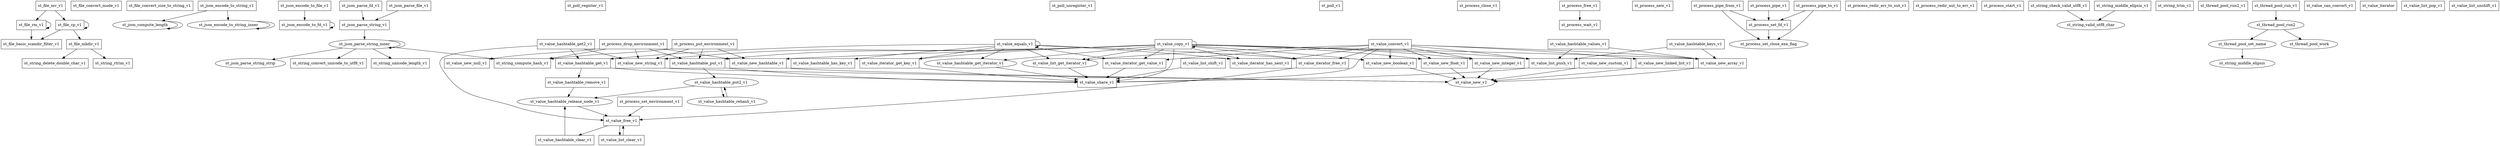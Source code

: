 digraph LibStone {
	st_file_basic_scandir_filter_v1 [shape=box];
	st_file_convert_mode_v1 [shape=box];
	st_file_convert_size_to_string_v1 [shape=box];
	st_file_cp_v1 [shape=box];
	st_file_mkdir_v1 [shape=box];
	st_file_mv_v1 [shape=box];
	st_file_rm_v1 [shape=box];
	st_json_compute_length [shape=oval];
	st_json_encode_to_fd_v1 [shape=box];
	st_json_encode_to_file_v1 [shape=box];
	st_json_encode_to_string_inner [shape=oval];
	st_json_encode_to_string_v1 [shape=box];
	st_json_parse_fd_v1 [shape=box];
	st_json_parse_file_v1 [shape=box];
	st_json_parse_string_inner [shape=oval];
	st_json_parse_string_strip [shape=oval];
	st_json_parse_string_v1 [shape=box];
	st_poll_register_v1 [shape=box];
	st_poll_unregister_v1 [shape=box];
	st_poll_v1 [shape=box];
	st_process_close_v1 [shape=box];
	st_process_drop_environment_v1 [shape=box];
	st_process_free_v1 [shape=box];
	st_process_new_v1 [shape=box];
	st_process_pipe_from_v1 [shape=box];
	st_process_pipe_to_v1 [shape=box];
	st_process_pipe_v1 [shape=box];
	st_process_put_environment_v1 [shape=box];
	st_process_redir_err_to_out_v1 [shape=box];
	st_process_redir_out_to_err_v1 [shape=box];
	st_process_set_close_exe_flag [shape=oval];
	st_process_set_environment_v1 [shape=box];
	st_process_set_fd_v1 [shape=box];
	st_process_start_v1 [shape=box];
	st_process_wait_v1 [shape=box];
	st_string_check_valid_utf8_v1 [shape=box];
	st_string_compute_hash_v1 [shape=box];
	st_string_convert_unicode_to_utf8_v1 [shape=box];
	st_string_delete_double_char_v1 [shape=box];
	st_string_middle_elipsis_v1 [shape=box];
	st_string_rtrim_v1 [shape=box];
	st_string_trim_v1 [shape=box];
	st_string_unicode_length_v1 [shape=box];
	st_string_valid_utf8_char [shape=oval];
	st_thread_pool_run2_v1 [shape=box];
	st_thread_pool_run_v1 [shape=box];
	st_thread_pool_set_name [shape=oval];
	st_thread_pool_work [shape=oval];
	st_value_can_convert_v1 [shape=box];
	st_value_convert_v1 [shape=box];
	st_value_copy_v1 [shape=box];
	st_value_equals_v1 [shape=box];
	st_value_free_v1 [shape=box];
	st_value_hashtable_clear_v1 [shape=box];
	st_value_hashtable_get2_v1 [shape=box];
	st_value_hashtable_get_v1 [shape=box];
	st_value_hashtable_has_key_v1 [shape=box];
	st_value_hashtable_keys_v1 [shape=box];
	st_value_hashtable_put_v1 [shape=box];
	st_value_hashtable_remove_v1 [shape=box];
	st_value_hashtable_values_v1 [shape=box];
	st_value_iterator [shape=box];
	st_value_iterator [shape=box];
	st_value_iterator_free_v1 [shape=box];
	st_value_iterator_get_key_v1 [shape=box];
	st_value_iterator_get_value_v1 [shape=box];
	st_value_iterator_has_next_v1 [shape=box];
	st_value_list_clear_v1 [shape=box];
	st_value_list_pop_v1 [shape=box];
	st_value_list_push_v1 [shape=box];
	st_value_list_shift_v1 [shape=box];
	st_value_list_unshift_v1 [shape=box];
	st_value_new_array_v1 [shape=box];
	st_value_new_boolean_v1 [shape=box];
	st_value_new_custom_v1 [shape=box];
	st_value_new_float_v1 [shape=box];
	st_value_new_hashtable_v1 [shape=box];
	st_value_new_integer_v1 [shape=box];
	st_value_new_linked_list_v1 [shape=box];
	st_value_new_null_v1 [shape=box];
	st_value_new_string_v1 [shape=box];
	st_value_share_v1 [shape=box];
	st_value_new_v1 [shape=oval];
	st_value_hashtable_put2_v1 [shape=oval];
	st_value_hashtable_rehash_v1 [shape=oval];
	st_value_hashtable_release_node_v1 [shape=oval];

	st_file_cp_v1 -> st_file_basic_scandir_filter_v1;
	st_file_cp_v1 -> st_file_cp_v1;
	st_file_cp_v1 -> st_file_mkdir_v1;
	st_file_mkdir_v1 -> st_string_delete_double_char_v1;
	st_file_mkdir_v1 -> st_string_rtrim_v1;
	st_file_mv_v1 -> st_file_cp_v1;
	st_file_mv_v1 -> st_file_rm_v1;
	st_file_rm_v1 -> st_file_basic_scandir_filter_v1;
	st_file_rm_v1 -> st_file_rm_v1;

	st_json_compute_length -> st_json_compute_length;
	st_json_encode_to_fd_v1 -> st_json_encode_to_fd_v1;
	st_json_encode_to_file_v1 -> st_json_encode_to_fd_v1;
	st_json_encode_to_string_inner -> st_json_encode_to_string_inner;
	st_json_encode_to_string_v1 -> st_json_compute_length;
	st_json_encode_to_string_v1 -> st_json_encode_to_string_inner;
	st_json_parse_fd_v1 -> st_json_parse_string_v1;
	st_json_parse_file_v1 -> st_json_parse_string_v1;
	st_json_parse_string_inner -> st_json_parse_string_inner;
	st_json_parse_string_inner -> st_json_parse_string_strip;
	st_json_parse_string_inner -> st_string_compute_hash_v1;
	st_json_parse_string_inner -> st_string_convert_unicode_to_utf8_v1;
	st_json_parse_string_inner -> st_string_unicode_length_v1;
	st_json_parse_string_v1 -> st_json_parse_string_inner;

	st_process_drop_environment_v1 -> st_string_compute_hash_v1;
	st_process_drop_environment_v1 -> st_value_hashtable_put_v1;
	st_process_drop_environment_v1 -> st_value_new_hashtable_v1;
	st_process_drop_environment_v1 -> st_value_new_null_v1;
	st_process_drop_environment_v1 -> st_value_new_string_v1;
	st_process_free_v1 -> st_process_wait_v1;
	st_process_pipe_from_v1 -> st_process_set_close_exe_flag;
	st_process_pipe_from_v1 -> st_process_set_fd_v1;
	st_process_pipe_to_v1 -> st_process_set_close_exe_flag;
	st_process_pipe_to_v1 -> st_process_set_fd_v1;
	st_process_pipe_v1 -> st_process_set_fd_v1;
	st_process_put_environment_v1 -> st_string_compute_hash_v1;
	st_process_put_environment_v1 -> st_value_hashtable_put_v1;
	st_process_put_environment_v1 -> st_value_new_hashtable_v1;
	st_process_put_environment_v1 -> st_value_new_string_v1;
	st_process_set_environment_v1 -> st_value_free_v1;
	st_process_set_fd_v1 -> st_process_set_close_exe_flag;

	st_string_check_valid_utf8_v1 -> st_string_valid_utf8_char;
	st_string_middle_elipsis_v1 -> st_string_valid_utf8_char;

	st_thread_pool_run_v1 -> st_thread_pool_run2;
	st_thread_pool_run2 -> st_thread_pool_set_name;
	st_thread_pool_run2 -> st_thread_pool_work;
	st_thread_pool_set_name -> st_string_middle_elipsis;

	st_value_convert_v1 -> st_value_iterator_free_v1;
	st_value_convert_v1 -> st_value_iterator_get_value_v1;
	st_value_convert_v1 -> st_value_iterator_has_next_v1;
	st_value_convert_v1 -> st_value_list_get_iterator_v1;
	st_value_convert_v1 -> st_value_list_push_v1;
	st_value_convert_v1 -> st_value_new_array_v1;
	st_value_convert_v1 -> st_value_new_boolean_v1;
	st_value_convert_v1 -> st_value_new_float_v1;
	st_value_convert_v1 -> st_value_new_integer_v1;
	st_value_convert_v1 -> st_value_new_linked_list_v1;
	st_value_convert_v1 -> st_value_share_v1;
	st_value_copy_v1 -> st_value_copy_v1;
	st_value_copy_v1 -> st_value_hashtable_get_iterator_v1;
	st_value_copy_v1 -> st_value_hashtable_put_v1;
	st_value_copy_v1 -> st_value_iterator_free_v1;
	st_value_copy_v1 -> st_value_iterator_get_key_v1;
	st_value_copy_v1 -> st_value_iterator_get_value_v1;
	st_value_copy_v1 -> st_value_iterator_has_next_v1;
	st_value_copy_v1 -> st_value_list_get_iterator_v1;
	st_value_copy_v1 -> st_value_list_push_v1;
	st_value_copy_v1 -> st_value_new_array_v1;
	st_value_copy_v1 -> st_value_new_boolean_v1;
	st_value_copy_v1 -> st_value_new_float_v1;
	st_value_copy_v1 -> st_value_new_hashtable_v1;
	st_value_copy_v1 -> st_value_new_integer_v1;
	st_value_copy_v1 -> st_value_new_string_v1;
	st_value_copy_v1 -> st_value_share_v1;
	st_value_equals_v1 -> st_value_equals_v1;
	st_value_equals_v1 -> st_value_hashtable_get_iterator_v1;
	st_value_equals_v1 -> st_value_hashtable_get_v1;
	st_value_equals_v1 -> st_value_hashtable_has_key_v1;
	st_value_equals_v1 -> st_value_iterator_free_v1;
	st_value_equals_v1 -> st_value_iterator_get_key_v1;
	st_value_equals_v1 -> st_value_iterator_get_value_v1;
	st_value_equals_v1 -> st_value_iterator_has_next_v1;
	st_value_equals_v1 -> st_value_list_get_iterator_v1;
	st_value_free_v1 -> st_value_hashtable_clear_v1;
	st_value_free_v1 -> st_value_list_clear_v1;
	st_value_hashtable_clear_v1 -> st_value_hashtable_release_node_v1;
	st_value_hashtable_get2_v1 -> st_value_free_v1;
	st_value_hashtable_get2_v1 -> st_value_hashtable_get_v1;
	st_value_hashtable_get2_v1 -> st_value_new_string_v1;
	st_value_hashtable_get_iterator_v1 -> st_value_share_v1;
	st_value_hashtable_get_v1 -> st_value_hashtable_remove_v1;
	st_value_hashtable_get_v1 -> st_value_share_v1;
	st_value_hashtable_keys_v1 -> st_value_list_push_v1;
	st_value_hashtable_keys_v1 -> st_value_new_array_v1;
	st_value_hashtable_put2_v1 -> st_value_hashtable_rehash_v1;
	st_value_hashtable_put2_v1 -> st_value_hashtable_release_node_v1;
	st_value_hashtable_put_v1 -> st_value_hashtable_put2_v1;
	st_value_hashtable_put_v1 -> st_value_share_v1;
	st_value_hashtable_rehash_v1 -> st_value_hashtable_put2_v1;
	st_value_hashtable_release_node_v1 -> st_value_free_v1;
	st_value_hashtable_remove_v1 -> st_value_hashtable_release_node_v1;
	st_value_hashtable_values_v1 -> st_value_list_push_v1;
	st_value_hashtable_values_v1 -> st_value_new_array_v1;
	st_value_iterator_free_v1 -> st_value_free_v1;
	st_value_iterator_get_key_v1 -> st_value_share_v1;
	st_value_iterator_get_value_v1 -> st_value_share_v1;
	st_value_list_clear_v1 -> st_value_free_v1;
	st_value_list_get_iterator_v1 -> st_value_share_v1;
	st_value_list_push_v1 -> st_value_share_v1;
	st_value_list_shift_v1 -> st_value_share_v1;
	st_value_new_array_v1 -> st_value_new_v1;
	st_value_new_boolean_v1 -> st_value_new_v1;
	st_value_new_custom_v1 -> st_value_new_v1;
	st_value_new_float_v1 -> st_value_new_v1;
	st_value_new_hashtable_v1 -> st_value_new_v1;
	st_value_new_integer_v1 -> st_value_new_v1;
	st_value_new_linked_list_v1 -> st_value_new_v1;
	st_value_new_string_v1 -> st_value_new_v1;
}

